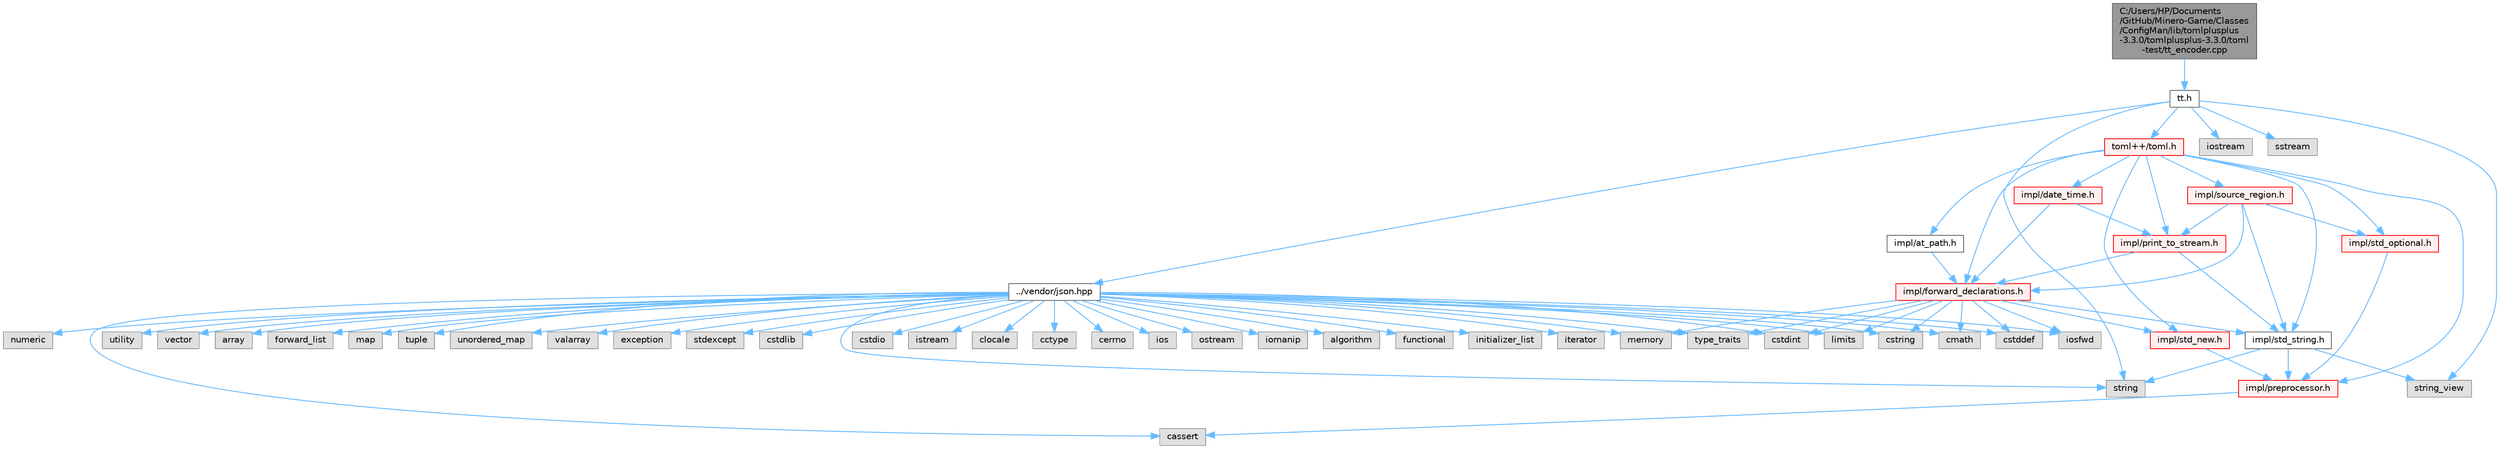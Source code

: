 digraph "C:/Users/HP/Documents/GitHub/Minero-Game/Classes/ConfigMan/lib/tomlplusplus-3.3.0/tomlplusplus-3.3.0/toml-test/tt_encoder.cpp"
{
 // LATEX_PDF_SIZE
  bgcolor="transparent";
  edge [fontname=Helvetica,fontsize=10,labelfontname=Helvetica,labelfontsize=10];
  node [fontname=Helvetica,fontsize=10,shape=box,height=0.2,width=0.4];
  Node1 [id="Node000001",label="C:/Users/HP/Documents\l/GitHub/Minero-Game/Classes\l/ConfigMan/lib/tomlplusplus\l-3.3.0/tomlplusplus-3.3.0/toml\l-test/tt_encoder.cpp",height=0.2,width=0.4,color="gray40", fillcolor="grey60", style="filled", fontcolor="black",tooltip=" "];
  Node1 -> Node2 [id="edge76_Node000001_Node000002",color="steelblue1",style="solid",tooltip=" "];
  Node2 [id="Node000002",label="tt.h",height=0.2,width=0.4,color="grey40", fillcolor="white", style="filled",URL="$tt_8h.html",tooltip=" "];
  Node2 -> Node3 [id="edge77_Node000002_Node000003",color="steelblue1",style="solid",tooltip=" "];
  Node3 [id="Node000003",label="../vendor/json.hpp",height=0.2,width=0.4,color="grey40", fillcolor="white", style="filled",URL="$json_8hpp.html",tooltip=" "];
  Node3 -> Node4 [id="edge78_Node000003_Node000004",color="steelblue1",style="solid",tooltip=" "];
  Node4 [id="Node000004",label="algorithm",height=0.2,width=0.4,color="grey60", fillcolor="#E0E0E0", style="filled",tooltip=" "];
  Node3 -> Node5 [id="edge79_Node000003_Node000005",color="steelblue1",style="solid",tooltip=" "];
  Node5 [id="Node000005",label="cstddef",height=0.2,width=0.4,color="grey60", fillcolor="#E0E0E0", style="filled",tooltip=" "];
  Node3 -> Node6 [id="edge80_Node000003_Node000006",color="steelblue1",style="solid",tooltip=" "];
  Node6 [id="Node000006",label="functional",height=0.2,width=0.4,color="grey60", fillcolor="#E0E0E0", style="filled",tooltip=" "];
  Node3 -> Node7 [id="edge81_Node000003_Node000007",color="steelblue1",style="solid",tooltip=" "];
  Node7 [id="Node000007",label="initializer_list",height=0.2,width=0.4,color="grey60", fillcolor="#E0E0E0", style="filled",tooltip=" "];
  Node3 -> Node8 [id="edge82_Node000003_Node000008",color="steelblue1",style="solid",tooltip=" "];
  Node8 [id="Node000008",label="iosfwd",height=0.2,width=0.4,color="grey60", fillcolor="#E0E0E0", style="filled",tooltip=" "];
  Node3 -> Node9 [id="edge83_Node000003_Node000009",color="steelblue1",style="solid",tooltip=" "];
  Node9 [id="Node000009",label="iterator",height=0.2,width=0.4,color="grey60", fillcolor="#E0E0E0", style="filled",tooltip=" "];
  Node3 -> Node10 [id="edge84_Node000003_Node000010",color="steelblue1",style="solid",tooltip=" "];
  Node10 [id="Node000010",label="memory",height=0.2,width=0.4,color="grey60", fillcolor="#E0E0E0", style="filled",tooltip=" "];
  Node3 -> Node11 [id="edge85_Node000003_Node000011",color="steelblue1",style="solid",tooltip=" "];
  Node11 [id="Node000011",label="numeric",height=0.2,width=0.4,color="grey60", fillcolor="#E0E0E0", style="filled",tooltip=" "];
  Node3 -> Node12 [id="edge86_Node000003_Node000012",color="steelblue1",style="solid",tooltip=" "];
  Node12 [id="Node000012",label="string",height=0.2,width=0.4,color="grey60", fillcolor="#E0E0E0", style="filled",tooltip=" "];
  Node3 -> Node13 [id="edge87_Node000003_Node000013",color="steelblue1",style="solid",tooltip=" "];
  Node13 [id="Node000013",label="utility",height=0.2,width=0.4,color="grey60", fillcolor="#E0E0E0", style="filled",tooltip=" "];
  Node3 -> Node14 [id="edge88_Node000003_Node000014",color="steelblue1",style="solid",tooltip=" "];
  Node14 [id="Node000014",label="vector",height=0.2,width=0.4,color="grey60", fillcolor="#E0E0E0", style="filled",tooltip=" "];
  Node3 -> Node15 [id="edge89_Node000003_Node000015",color="steelblue1",style="solid",tooltip=" "];
  Node15 [id="Node000015",label="type_traits",height=0.2,width=0.4,color="grey60", fillcolor="#E0E0E0", style="filled",tooltip=" "];
  Node3 -> Node16 [id="edge90_Node000003_Node000016",color="steelblue1",style="solid",tooltip=" "];
  Node16 [id="Node000016",label="array",height=0.2,width=0.4,color="grey60", fillcolor="#E0E0E0", style="filled",tooltip=" "];
  Node3 -> Node17 [id="edge91_Node000003_Node000017",color="steelblue1",style="solid",tooltip=" "];
  Node17 [id="Node000017",label="forward_list",height=0.2,width=0.4,color="grey60", fillcolor="#E0E0E0", style="filled",tooltip=" "];
  Node3 -> Node18 [id="edge92_Node000003_Node000018",color="steelblue1",style="solid",tooltip=" "];
  Node18 [id="Node000018",label="map",height=0.2,width=0.4,color="grey60", fillcolor="#E0E0E0", style="filled",tooltip=" "];
  Node3 -> Node19 [id="edge93_Node000003_Node000019",color="steelblue1",style="solid",tooltip=" "];
  Node19 [id="Node000019",label="tuple",height=0.2,width=0.4,color="grey60", fillcolor="#E0E0E0", style="filled",tooltip=" "];
  Node3 -> Node20 [id="edge94_Node000003_Node000020",color="steelblue1",style="solid",tooltip=" "];
  Node20 [id="Node000020",label="unordered_map",height=0.2,width=0.4,color="grey60", fillcolor="#E0E0E0", style="filled",tooltip=" "];
  Node3 -> Node21 [id="edge95_Node000003_Node000021",color="steelblue1",style="solid",tooltip=" "];
  Node21 [id="Node000021",label="valarray",height=0.2,width=0.4,color="grey60", fillcolor="#E0E0E0", style="filled",tooltip=" "];
  Node3 -> Node22 [id="edge96_Node000003_Node000022",color="steelblue1",style="solid",tooltip=" "];
  Node22 [id="Node000022",label="exception",height=0.2,width=0.4,color="grey60", fillcolor="#E0E0E0", style="filled",tooltip=" "];
  Node3 -> Node23 [id="edge97_Node000003_Node000023",color="steelblue1",style="solid",tooltip=" "];
  Node23 [id="Node000023",label="stdexcept",height=0.2,width=0.4,color="grey60", fillcolor="#E0E0E0", style="filled",tooltip=" "];
  Node3 -> Node24 [id="edge98_Node000003_Node000024",color="steelblue1",style="solid",tooltip=" "];
  Node24 [id="Node000024",label="cstdint",height=0.2,width=0.4,color="grey60", fillcolor="#E0E0E0", style="filled",tooltip=" "];
  Node3 -> Node25 [id="edge99_Node000003_Node000025",color="steelblue1",style="solid",tooltip=" "];
  Node25 [id="Node000025",label="cstdlib",height=0.2,width=0.4,color="grey60", fillcolor="#E0E0E0", style="filled",tooltip=" "];
  Node3 -> Node26 [id="edge100_Node000003_Node000026",color="steelblue1",style="solid",tooltip=" "];
  Node26 [id="Node000026",label="cassert",height=0.2,width=0.4,color="grey60", fillcolor="#E0E0E0", style="filled",tooltip=" "];
  Node3 -> Node27 [id="edge101_Node000003_Node000027",color="steelblue1",style="solid",tooltip=" "];
  Node27 [id="Node000027",label="limits",height=0.2,width=0.4,color="grey60", fillcolor="#E0E0E0", style="filled",tooltip=" "];
  Node3 -> Node28 [id="edge102_Node000003_Node000028",color="steelblue1",style="solid",tooltip=" "];
  Node28 [id="Node000028",label="cstring",height=0.2,width=0.4,color="grey60", fillcolor="#E0E0E0", style="filled",tooltip=" "];
  Node3 -> Node29 [id="edge103_Node000003_Node000029",color="steelblue1",style="solid",tooltip=" "];
  Node29 [id="Node000029",label="cmath",height=0.2,width=0.4,color="grey60", fillcolor="#E0E0E0", style="filled",tooltip=" "];
  Node3 -> Node30 [id="edge104_Node000003_Node000030",color="steelblue1",style="solid",tooltip=" "];
  Node30 [id="Node000030",label="cstdio",height=0.2,width=0.4,color="grey60", fillcolor="#E0E0E0", style="filled",tooltip=" "];
  Node3 -> Node31 [id="edge105_Node000003_Node000031",color="steelblue1",style="solid",tooltip=" "];
  Node31 [id="Node000031",label="istream",height=0.2,width=0.4,color="grey60", fillcolor="#E0E0E0", style="filled",tooltip=" "];
  Node3 -> Node32 [id="edge106_Node000003_Node000032",color="steelblue1",style="solid",tooltip=" "];
  Node32 [id="Node000032",label="clocale",height=0.2,width=0.4,color="grey60", fillcolor="#E0E0E0", style="filled",tooltip=" "];
  Node3 -> Node33 [id="edge107_Node000003_Node000033",color="steelblue1",style="solid",tooltip=" "];
  Node33 [id="Node000033",label="cctype",height=0.2,width=0.4,color="grey60", fillcolor="#E0E0E0", style="filled",tooltip=" "];
  Node3 -> Node34 [id="edge108_Node000003_Node000034",color="steelblue1",style="solid",tooltip=" "];
  Node34 [id="Node000034",label="cerrno",height=0.2,width=0.4,color="grey60", fillcolor="#E0E0E0", style="filled",tooltip=" "];
  Node3 -> Node35 [id="edge109_Node000003_Node000035",color="steelblue1",style="solid",tooltip=" "];
  Node35 [id="Node000035",label="ios",height=0.2,width=0.4,color="grey60", fillcolor="#E0E0E0", style="filled",tooltip=" "];
  Node3 -> Node36 [id="edge110_Node000003_Node000036",color="steelblue1",style="solid",tooltip=" "];
  Node36 [id="Node000036",label="ostream",height=0.2,width=0.4,color="grey60", fillcolor="#E0E0E0", style="filled",tooltip=" "];
  Node3 -> Node37 [id="edge111_Node000003_Node000037",color="steelblue1",style="solid",tooltip=" "];
  Node37 [id="Node000037",label="iomanip",height=0.2,width=0.4,color="grey60", fillcolor="#E0E0E0", style="filled",tooltip=" "];
  Node2 -> Node12 [id="edge112_Node000002_Node000012",color="steelblue1",style="solid",tooltip=" "];
  Node2 -> Node38 [id="edge113_Node000002_Node000038",color="steelblue1",style="solid",tooltip=" "];
  Node38 [id="Node000038",label="string_view",height=0.2,width=0.4,color="grey60", fillcolor="#E0E0E0", style="filled",tooltip=" "];
  Node2 -> Node39 [id="edge114_Node000002_Node000039",color="steelblue1",style="solid",tooltip=" "];
  Node39 [id="Node000039",label="iostream",height=0.2,width=0.4,color="grey60", fillcolor="#E0E0E0", style="filled",tooltip=" "];
  Node2 -> Node40 [id="edge115_Node000002_Node000040",color="steelblue1",style="solid",tooltip=" "];
  Node40 [id="Node000040",label="sstream",height=0.2,width=0.4,color="grey60", fillcolor="#E0E0E0", style="filled",tooltip=" "];
  Node2 -> Node41 [id="edge116_Node000002_Node000041",color="steelblue1",style="solid",tooltip=" "];
  Node41 [id="Node000041",label="toml++/toml.h",height=0.2,width=0.4,color="red", fillcolor="#FFF0F0", style="filled",URL="$toml_8h.html",tooltip=" "];
  Node41 -> Node42 [id="edge117_Node000041_Node000042",color="steelblue1",style="solid",tooltip=" "];
  Node42 [id="Node000042",label="impl/preprocessor.h",height=0.2,width=0.4,color="red", fillcolor="#FFF0F0", style="filled",URL="$preprocessor_8h.html",tooltip=" "];
  Node42 -> Node26 [id="edge118_Node000042_Node000026",color="steelblue1",style="solid",tooltip=" "];
  Node41 -> Node44 [id="edge119_Node000041_Node000044",color="steelblue1",style="solid",tooltip=" "];
  Node44 [id="Node000044",label="impl/std_new.h",height=0.2,width=0.4,color="red", fillcolor="#FFF0F0", style="filled",URL="$std__new_8h.html",tooltip=" "];
  Node44 -> Node42 [id="edge120_Node000044_Node000042",color="steelblue1",style="solid",tooltip=" "];
  Node41 -> Node46 [id="edge121_Node000041_Node000046",color="steelblue1",style="solid",tooltip=" "];
  Node46 [id="Node000046",label="impl/std_string.h",height=0.2,width=0.4,color="grey40", fillcolor="white", style="filled",URL="$std__string_8h.html",tooltip=" "];
  Node46 -> Node42 [id="edge122_Node000046_Node000042",color="steelblue1",style="solid",tooltip=" "];
  Node46 -> Node38 [id="edge123_Node000046_Node000038",color="steelblue1",style="solid",tooltip=" "];
  Node46 -> Node12 [id="edge124_Node000046_Node000012",color="steelblue1",style="solid",tooltip=" "];
  Node41 -> Node47 [id="edge125_Node000041_Node000047",color="steelblue1",style="solid",tooltip=" "];
  Node47 [id="Node000047",label="impl/std_optional.h",height=0.2,width=0.4,color="red", fillcolor="#FFF0F0", style="filled",URL="$std__optional_8h.html",tooltip=" "];
  Node47 -> Node42 [id="edge126_Node000047_Node000042",color="steelblue1",style="solid",tooltip=" "];
  Node41 -> Node49 [id="edge127_Node000041_Node000049",color="steelblue1",style="solid",tooltip=" "];
  Node49 [id="Node000049",label="impl/forward_declarations.h",height=0.2,width=0.4,color="red", fillcolor="#FFF0F0", style="filled",URL="$forward__declarations_8h.html",tooltip=" "];
  Node49 -> Node46 [id="edge128_Node000049_Node000046",color="steelblue1",style="solid",tooltip=" "];
  Node49 -> Node44 [id="edge129_Node000049_Node000044",color="steelblue1",style="solid",tooltip=" "];
  Node49 -> Node24 [id="edge130_Node000049_Node000024",color="steelblue1",style="solid",tooltip=" "];
  Node49 -> Node5 [id="edge131_Node000049_Node000005",color="steelblue1",style="solid",tooltip=" "];
  Node49 -> Node28 [id="edge132_Node000049_Node000028",color="steelblue1",style="solid",tooltip=" "];
  Node49 -> Node29 [id="edge133_Node000049_Node000029",color="steelblue1",style="solid",tooltip=" "];
  Node49 -> Node27 [id="edge134_Node000049_Node000027",color="steelblue1",style="solid",tooltip=" "];
  Node49 -> Node10 [id="edge135_Node000049_Node000010",color="steelblue1",style="solid",tooltip=" "];
  Node49 -> Node8 [id="edge136_Node000049_Node000008",color="steelblue1",style="solid",tooltip=" "];
  Node49 -> Node15 [id="edge137_Node000049_Node000015",color="steelblue1",style="solid",tooltip=" "];
  Node41 -> Node54 [id="edge138_Node000041_Node000054",color="steelblue1",style="solid",tooltip=" "];
  Node54 [id="Node000054",label="impl/print_to_stream.h",height=0.2,width=0.4,color="red", fillcolor="#FFF0F0", style="filled",URL="$print__to__stream_8h.html",tooltip=" "];
  Node54 -> Node46 [id="edge139_Node000054_Node000046",color="steelblue1",style="solid",tooltip=" "];
  Node54 -> Node49 [id="edge140_Node000054_Node000049",color="steelblue1",style="solid",tooltip=" "];
  Node41 -> Node55 [id="edge141_Node000041_Node000055",color="steelblue1",style="solid",tooltip=" "];
  Node55 [id="Node000055",label="impl/source_region.h",height=0.2,width=0.4,color="red", fillcolor="#FFF0F0", style="filled",URL="$source__region_8h.html",tooltip=" "];
  Node55 -> Node47 [id="edge142_Node000055_Node000047",color="steelblue1",style="solid",tooltip=" "];
  Node55 -> Node46 [id="edge143_Node000055_Node000046",color="steelblue1",style="solid",tooltip=" "];
  Node55 -> Node49 [id="edge144_Node000055_Node000049",color="steelblue1",style="solid",tooltip=" "];
  Node55 -> Node54 [id="edge145_Node000055_Node000054",color="steelblue1",style="solid",tooltip=" "];
  Node41 -> Node56 [id="edge146_Node000041_Node000056",color="steelblue1",style="solid",tooltip=" "];
  Node56 [id="Node000056",label="impl/date_time.h",height=0.2,width=0.4,color="red", fillcolor="#FFF0F0", style="filled",URL="$date__time_8h.html",tooltip=" "];
  Node56 -> Node49 [id="edge147_Node000056_Node000049",color="steelblue1",style="solid",tooltip=" "];
  Node56 -> Node54 [id="edge148_Node000056_Node000054",color="steelblue1",style="solid",tooltip=" "];
  Node41 -> Node57 [id="edge149_Node000041_Node000057",color="steelblue1",style="solid",tooltip=" "];
  Node57 [id="Node000057",label="impl/at_path.h",height=0.2,width=0.4,color="grey40", fillcolor="white", style="filled",URL="$at__path_8h.html",tooltip=" "];
  Node57 -> Node49 [id="edge150_Node000057_Node000049",color="steelblue1",style="solid",tooltip=" "];
}
